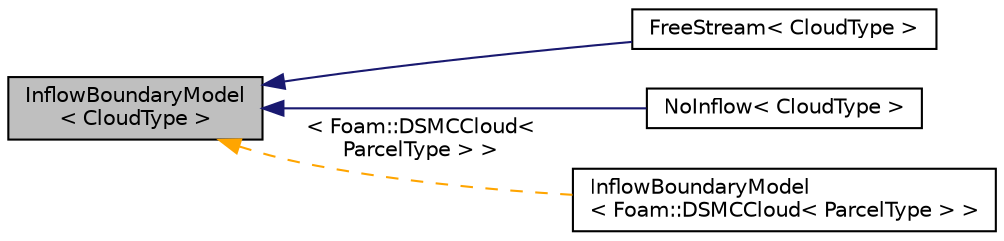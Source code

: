 digraph "InflowBoundaryModel&lt; CloudType &gt;"
{
  bgcolor="transparent";
  edge [fontname="Helvetica",fontsize="10",labelfontname="Helvetica",labelfontsize="10"];
  node [fontname="Helvetica",fontsize="10",shape=record];
  rankdir="LR";
  Node1 [label="InflowBoundaryModel\l\< CloudType \>",height=0.2,width=0.4,color="black", fillcolor="grey75", style="filled" fontcolor="black"];
  Node1 -> Node2 [dir="back",color="midnightblue",fontsize="10",style="solid",fontname="Helvetica"];
  Node2 [label="FreeStream\< CloudType \>",height=0.2,width=0.4,color="black",URL="$classFoam_1_1FreeStream.html",tooltip="Inserting new particles across the faces of a all patched of type &quot;patch&quot; for a free stream..."];
  Node1 -> Node3 [dir="back",color="midnightblue",fontsize="10",style="solid",fontname="Helvetica"];
  Node3 [label="NoInflow\< CloudType \>",height=0.2,width=0.4,color="black",URL="$classFoam_1_1NoInflow.html",tooltip="Not inserting any particles. "];
  Node1 -> Node4 [dir="back",color="orange",fontsize="10",style="dashed",label=" \< Foam::DSMCCloud\<\l ParcelType \> \>" ,fontname="Helvetica"];
  Node4 [label="InflowBoundaryModel\l\< Foam::DSMCCloud\< ParcelType \> \>",height=0.2,width=0.4,color="black",URL="$classFoam_1_1InflowBoundaryModel.html"];
}
